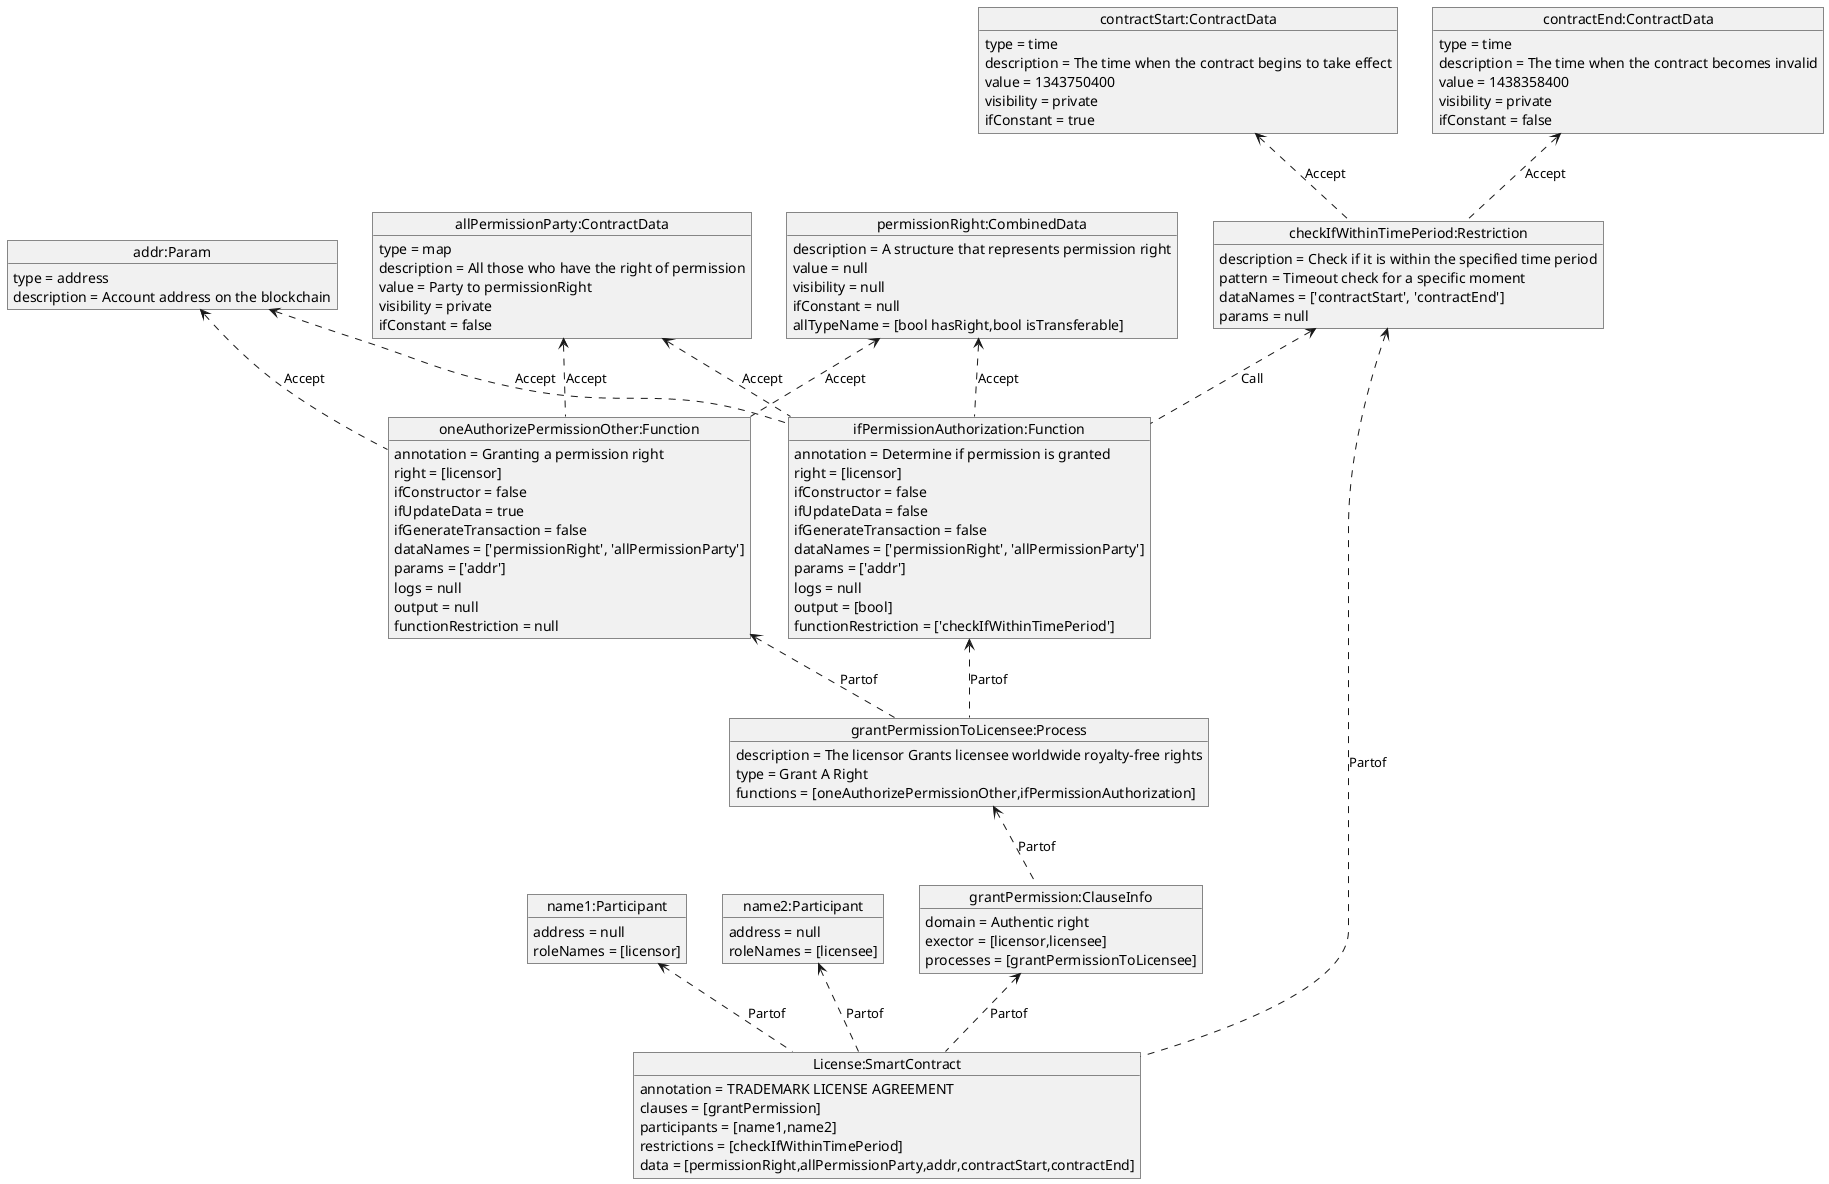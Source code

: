 @startuml
object "License:SmartContract" as License
License : annotation = TRADEMARK LICENSE AGREEMENT
License : clauses = [grantPermission]
License : participants = [name1,name2]
License : restrictions = [checkIfWithinTimePeriod]
License : data = [permissionRight,allPermissionParty,addr,contractStart,contractEnd]
object "name1:Participant" as name1
name1 : address = null
name1 : roleNames = [licensor]
object "name2:Participant" as name2
name2 : address = null
name2 : roleNames = [licensee]
object "grantPermission:ClauseInfo" as grantPermission
grantPermission : domain = Authentic right
grantPermission : exector = [licensor,licensee]
grantPermission : processes = [grantPermissionToLicensee]
object "grantPermissionToLicensee:Process" as grantPermissionToLicensee
grantPermissionToLicensee : description = The licensor Grants licensee worldwide royalty-free rights
grantPermissionToLicensee : type = Grant A Right
grantPermissionToLicensee : functions = [oneAuthorizePermissionOther,ifPermissionAuthorization]
object "oneAuthorizePermissionOther:Function" as oneAuthorizePermissionOther
oneAuthorizePermissionOther : annotation = Granting a permission right
oneAuthorizePermissionOther : right = [licensor]
oneAuthorizePermissionOther : ifConstructor = false
oneAuthorizePermissionOther : ifUpdateData = true
oneAuthorizePermissionOther : ifGenerateTransaction = false
oneAuthorizePermissionOther : dataNames = ['permissionRight', 'allPermissionParty']
oneAuthorizePermissionOther : params = ['addr']
oneAuthorizePermissionOther : logs = null
oneAuthorizePermissionOther : output = null
oneAuthorizePermissionOther : functionRestriction = null
object "ifPermissionAuthorization:Function" as ifPermissionAuthorization
ifPermissionAuthorization : annotation = Determine if permission is granted
ifPermissionAuthorization : right = [licensor]
ifPermissionAuthorization : ifConstructor = false
ifPermissionAuthorization : ifUpdateData = false
ifPermissionAuthorization : ifGenerateTransaction = false
ifPermissionAuthorization : dataNames = ['permissionRight', 'allPermissionParty']
ifPermissionAuthorization : params = ['addr']
ifPermissionAuthorization : logs = null
ifPermissionAuthorization : output = [bool]
ifPermissionAuthorization : functionRestriction = ['checkIfWithinTimePeriod']
object "checkIfWithinTimePeriod:Restriction" as checkIfWithinTimePeriod
checkIfWithinTimePeriod : description = Check if it is within the specified time period
checkIfWithinTimePeriod : pattern = Timeout check for a specific moment
checkIfWithinTimePeriod : dataNames = ['contractStart', 'contractEnd']
checkIfWithinTimePeriod : params = null
object "allPermissionParty:ContractData" as allPermissionParty
allPermissionParty : type = map
allPermissionParty : description = All those who have the right of permission
allPermissionParty : value = Party to permissionRight
allPermissionParty : visibility = private
allPermissionParty : ifConstant = false
object "contractStart:ContractData" as contractStart
contractStart : type = time
contractStart : description = The time when the contract begins to take effect
contractStart : value = 1343750400
contractStart : visibility = private
contractStart : ifConstant = true
object "contractEnd:ContractData" as contractEnd
contractEnd : type = time
contractEnd : description = The time when the contract becomes invalid
contractEnd : value = 1438358400
contractEnd : visibility = private
contractEnd : ifConstant = false
object "permissionRight:CombinedData" as permissionRight
permissionRight : description = A structure that represents permission right
permissionRight : value = null
permissionRight : visibility = null
permissionRight : ifConstant = null
permissionRight : allTypeName = [bool hasRight,bool isTransferable]
object "addr:Param" as addr
addr : type = address
addr : description = Account address on the blockchain
name1<.. License: Partof
name2<.. License: Partof
grantPermission<.. License: Partof
grantPermissionToLicensee<.. grantPermission: Partof
oneAuthorizePermissionOther<.. grantPermissionToLicensee: Partof
ifPermissionAuthorization<.. grantPermissionToLicensee: Partof
checkIfWithinTimePeriod<.. ifPermissionAuthorization: Call
checkIfWithinTimePeriod<.. License: Partof
addr<..oneAuthorizePermissionOther: Accept
permissionRight<..oneAuthorizePermissionOther: Accept
 allPermissionParty<..oneAuthorizePermissionOther: Accept
addr<..ifPermissionAuthorization: Accept
permissionRight<..ifPermissionAuthorization: Accept
 allPermissionParty<..ifPermissionAuthorization: Accept
contractStart<..checkIfWithinTimePeriod: Accept
 contractEnd<..checkIfWithinTimePeriod: Accept
@enduml
